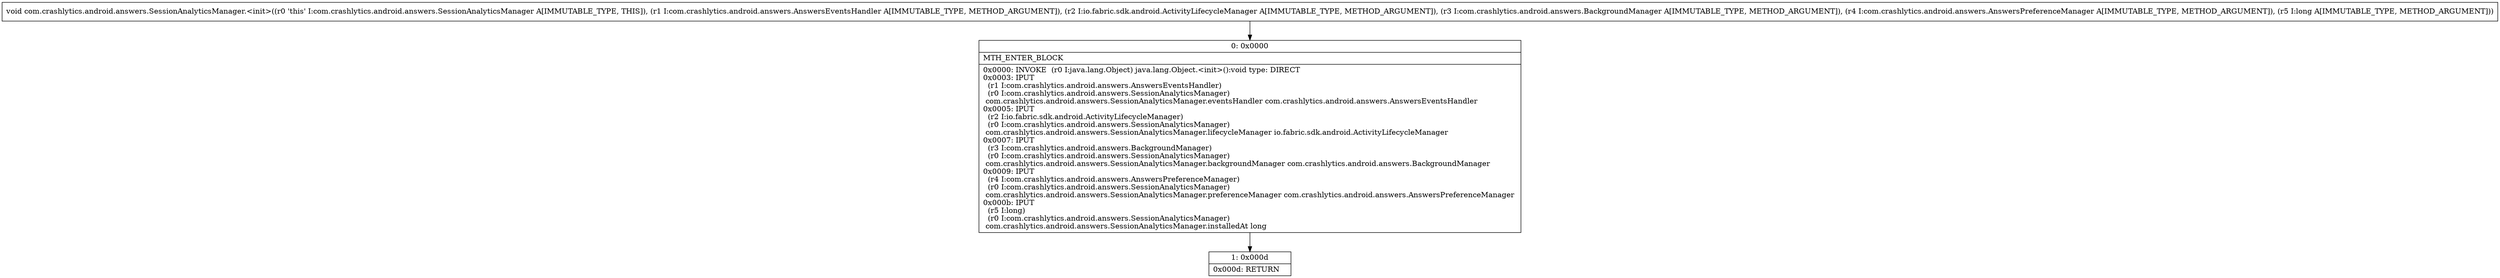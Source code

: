 digraph "CFG forcom.crashlytics.android.answers.SessionAnalyticsManager.\<init\>(Lcom\/crashlytics\/android\/answers\/AnswersEventsHandler;Lio\/fabric\/sdk\/android\/ActivityLifecycleManager;Lcom\/crashlytics\/android\/answers\/BackgroundManager;Lcom\/crashlytics\/android\/answers\/AnswersPreferenceManager;J)V" {
Node_0 [shape=record,label="{0\:\ 0x0000|MTH_ENTER_BLOCK\l|0x0000: INVOKE  (r0 I:java.lang.Object) java.lang.Object.\<init\>():void type: DIRECT \l0x0003: IPUT  \l  (r1 I:com.crashlytics.android.answers.AnswersEventsHandler)\l  (r0 I:com.crashlytics.android.answers.SessionAnalyticsManager)\l com.crashlytics.android.answers.SessionAnalyticsManager.eventsHandler com.crashlytics.android.answers.AnswersEventsHandler \l0x0005: IPUT  \l  (r2 I:io.fabric.sdk.android.ActivityLifecycleManager)\l  (r0 I:com.crashlytics.android.answers.SessionAnalyticsManager)\l com.crashlytics.android.answers.SessionAnalyticsManager.lifecycleManager io.fabric.sdk.android.ActivityLifecycleManager \l0x0007: IPUT  \l  (r3 I:com.crashlytics.android.answers.BackgroundManager)\l  (r0 I:com.crashlytics.android.answers.SessionAnalyticsManager)\l com.crashlytics.android.answers.SessionAnalyticsManager.backgroundManager com.crashlytics.android.answers.BackgroundManager \l0x0009: IPUT  \l  (r4 I:com.crashlytics.android.answers.AnswersPreferenceManager)\l  (r0 I:com.crashlytics.android.answers.SessionAnalyticsManager)\l com.crashlytics.android.answers.SessionAnalyticsManager.preferenceManager com.crashlytics.android.answers.AnswersPreferenceManager \l0x000b: IPUT  \l  (r5 I:long)\l  (r0 I:com.crashlytics.android.answers.SessionAnalyticsManager)\l com.crashlytics.android.answers.SessionAnalyticsManager.installedAt long \l}"];
Node_1 [shape=record,label="{1\:\ 0x000d|0x000d: RETURN   \l}"];
MethodNode[shape=record,label="{void com.crashlytics.android.answers.SessionAnalyticsManager.\<init\>((r0 'this' I:com.crashlytics.android.answers.SessionAnalyticsManager A[IMMUTABLE_TYPE, THIS]), (r1 I:com.crashlytics.android.answers.AnswersEventsHandler A[IMMUTABLE_TYPE, METHOD_ARGUMENT]), (r2 I:io.fabric.sdk.android.ActivityLifecycleManager A[IMMUTABLE_TYPE, METHOD_ARGUMENT]), (r3 I:com.crashlytics.android.answers.BackgroundManager A[IMMUTABLE_TYPE, METHOD_ARGUMENT]), (r4 I:com.crashlytics.android.answers.AnswersPreferenceManager A[IMMUTABLE_TYPE, METHOD_ARGUMENT]), (r5 I:long A[IMMUTABLE_TYPE, METHOD_ARGUMENT])) }"];
MethodNode -> Node_0;
Node_0 -> Node_1;
}

